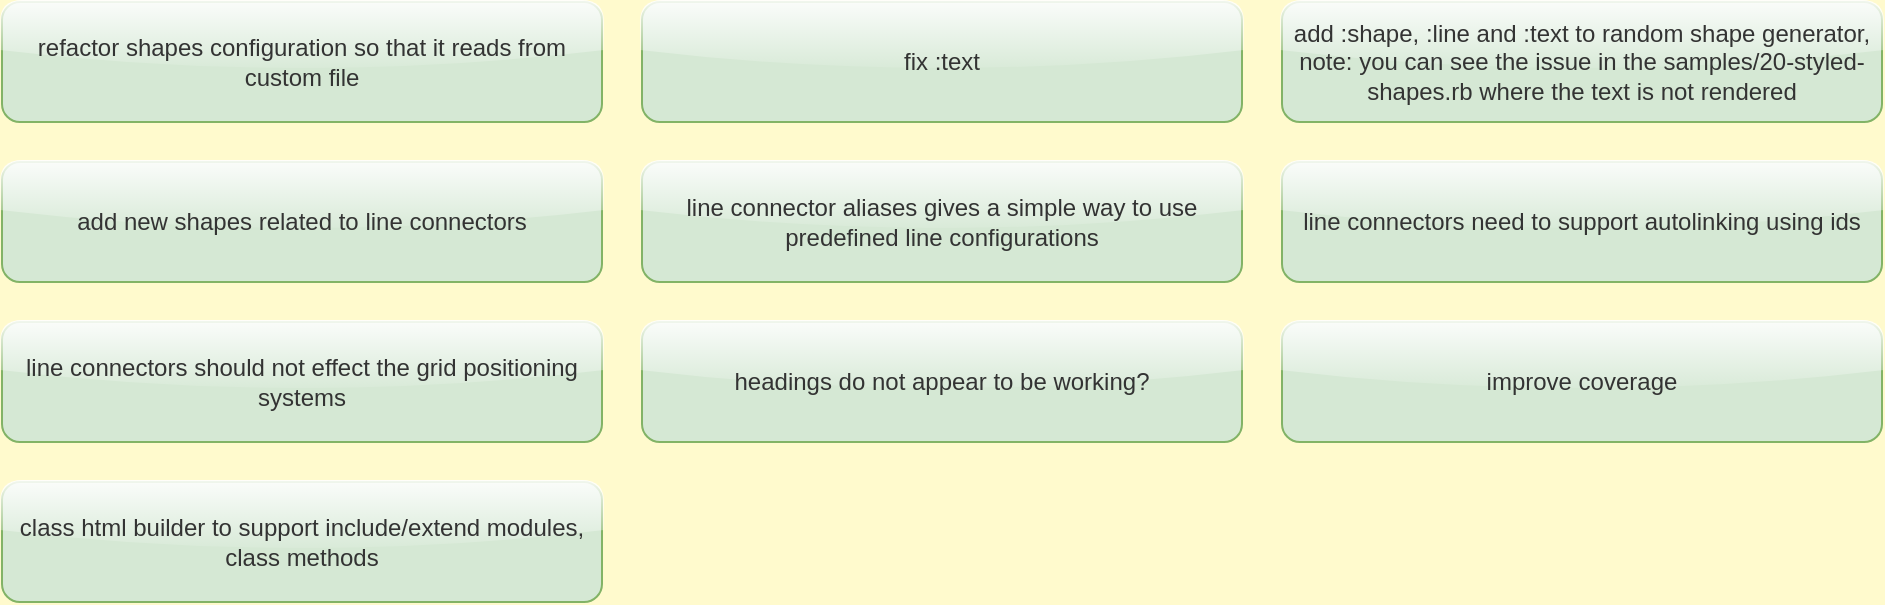 <mxfile>
  <diagram id="Ieq" name="In progress">
    <mxGraphModel dx="0" dy="0" background="#FFFACD" grid="0" gridSize="10" guides="1" tooltips="1" connect="1" arrows="1" fold="1" page="1" pageScale="1" pageWidth="1169" pageHeight="827" math="0" shadow="0">
      <root>
        <mxCell id="page_root_Ieq" parent="Ieq"/>
        <mxCell id="node_root_Ieq" parent="page_root_Ieq"/>
        <mxCell id="Ieq-3" value="refactor shapes configuration so that it reads from custom file" style="whiteSpace=wrap;html=1;rounded=1;glass=1;fillColor=#d5e8d4;strokeColor=#82b366;fontColor=#333333" vertex="1" parent="node_root_Ieq">
          <mxGeometry x="10" y="10" width="300" height="60" as="geometry"/>
        </mxCell>
        <mxCell id="Ieq-4" value="fix :text" style="whiteSpace=wrap;html=1;rounded=1;glass=1;fillColor=#d5e8d4;strokeColor=#82b366;fontColor=#333333" vertex="1" parent="node_root_Ieq">
          <mxGeometry x="330" y="10" width="300" height="60" as="geometry"/>
        </mxCell>
        <mxCell id="Ieq-5" value="add :shape, :line and :text to random shape generator, note: you can see the issue in the samples/20-styled-shapes.rb where the text is not rendered" style="whiteSpace=wrap;html=1;rounded=1;glass=1;fillColor=#d5e8d4;strokeColor=#82b366;fontColor=#333333" vertex="1" parent="node_root_Ieq">
          <mxGeometry x="650" y="10" width="300" height="60" as="geometry"/>
        </mxCell>
        <mxCell id="Ieq-6" value="add new shapes related to line connectors" style="whiteSpace=wrap;html=1;rounded=1;glass=1;fillColor=#d5e8d4;strokeColor=#82b366;fontColor=#333333" vertex="1" parent="node_root_Ieq">
          <mxGeometry x="10" y="90" width="300" height="60" as="geometry"/>
        </mxCell>
        <mxCell id="Ieq-7" value="line connector aliases gives a simple way to use predefined line configurations" style="whiteSpace=wrap;html=1;rounded=1;glass=1;fillColor=#d5e8d4;strokeColor=#82b366;fontColor=#333333" vertex="1" parent="node_root_Ieq">
          <mxGeometry x="330" y="90" width="300" height="60" as="geometry"/>
        </mxCell>
        <mxCell id="Ieq-8" value="line connectors need to support autolinking using ids" style="whiteSpace=wrap;html=1;rounded=1;glass=1;fillColor=#d5e8d4;strokeColor=#82b366;fontColor=#333333" vertex="1" parent="node_root_Ieq">
          <mxGeometry x="650" y="90" width="300" height="60" as="geometry"/>
        </mxCell>
        <mxCell id="Ieq-9" value="line connectors should not effect the grid positioning systems" style="whiteSpace=wrap;html=1;rounded=1;glass=1;fillColor=#d5e8d4;strokeColor=#82b366;fontColor=#333333" vertex="1" parent="node_root_Ieq">
          <mxGeometry x="10" y="170" width="300" height="60" as="geometry"/>
        </mxCell>
        <mxCell id="Ieq-10" value="headings do not appear to be working?" style="whiteSpace=wrap;html=1;rounded=1;glass=1;fillColor=#d5e8d4;strokeColor=#82b366;fontColor=#333333" vertex="1" parent="node_root_Ieq">
          <mxGeometry x="330" y="170" width="300" height="60" as="geometry"/>
        </mxCell>
        <mxCell id="Ieq-11" value="improve coverage" style="whiteSpace=wrap;html=1;rounded=1;glass=1;fillColor=#d5e8d4;strokeColor=#82b366;fontColor=#333333" vertex="1" parent="node_root_Ieq">
          <mxGeometry x="650" y="170" width="300" height="60" as="geometry"/>
        </mxCell>
        <mxCell id="Ieq-12" value="class html builder to support include/extend modules, class methods" style="whiteSpace=wrap;html=1;rounded=1;glass=1;fillColor=#d5e8d4;strokeColor=#82b366;fontColor=#333333" vertex="1" parent="node_root_Ieq">
          <mxGeometry x="10" y="250" width="300" height="60" as="geometry"/>
        </mxCell>
      </root>
    </mxGraphModel>
  </diagram>
  <diagram id="C4T" name="To Do">
    <mxGraphModel dx="0" dy="0" background="#FFFACD" grid="0" gridSize="10" guides="1" tooltips="1" connect="1" arrows="1" fold="1" page="1" pageScale="1" pageWidth="1169" pageHeight="827" math="0" shadow="0">
      <root>
        <mxCell id="page_root_C4T" parent="C4T"/>
        <mxCell id="node_root_C4T" parent="page_root_C4T"/>
        <mxCell id="C4T-2" value="refactor HTML builder to custom GEM or use existing ruby GEM" style="whiteSpace=wrap;html=1;rounded=1;glass=1;fillColor=#dae8fc;strokeColor=#6c8ebf;fontColor=#333333" vertex="1" parent="node_root_C4T">
          <mxGeometry x="10" y="10" width="300" height="60" as="geometry"/>
        </mxCell>
        <mxCell id="C4T-3" value="add page background to theme, use it whenever the theme is set at a diagram/page level" style="whiteSpace=wrap;html=1;rounded=1;glass=1;fillColor=#dae8fc;strokeColor=#6c8ebf;fontColor=#333333" vertex="1" parent="node_root_C4T">
          <mxGeometry x="330" y="10" width="300" height="60" as="geometry"/>
        </mxCell>
        <mxCell id="C4T-4" value="move DrawioDsl::Formatters::Factory::FORMATTERS to resource file" style="whiteSpace=wrap;html=1;rounded=1;glass=1;fillColor=#dae8fc;strokeColor=#6c8ebf;fontColor=#333333" vertex="1" parent="node_root_C4T">
          <mxGeometry x="650" y="10" width="300" height="60" as="geometry"/>
        </mxCell>
        <mxCell id="C4T-5" value="move DrawioDsl::Formatters::StyleBuilder::MAPPINGS to resource file" style="whiteSpace=wrap;html=1;rounded=1;glass=1;fillColor=#dae8fc;strokeColor=#6c8ebf;fontColor=#333333" vertex="1" parent="node_root_C4T">
          <mxGeometry x="10" y="90" width="300" height="60" as="geometry"/>
        </mxCell>
        <mxCell id="C4T-6" value="settings style attributes need to de-duplicate, might be best to utilize the new StyleBuilder class" style="whiteSpace=wrap;html=1;rounded=1;glass=1;fillColor=#dae8fc;strokeColor=#6c8ebf;fontColor=#333333" vertex="1" parent="node_root_C4T">
          <mxGeometry x="330" y="90" width="300" height="60" as="geometry"/>
        </mxCell>
        <mxCell id="C4T-7" value="write SVG directly into other projects" style="whiteSpace=wrap;html=1;rounded=1;glass=1;fillColor=#dae8fc;strokeColor=#6c8ebf;fontColor=#333333" vertex="1" parent="node_root_C4T">
          <mxGeometry x="650" y="90" width="300" height="60" as="geometry"/>
        </mxCell>
        <mxCell id="C4T-8" value="Nodes need to support child nodes" style="whiteSpace=wrap;html=1;rounded=1;glass=1;fillColor=#dae8fc;strokeColor=#6c8ebf;fontColor=#333333" vertex="1" parent="node_root_C4T">
          <mxGeometry x="10" y="170" width="300" height="60" as="geometry"/>
        </mxCell>
        <mxCell id="C4T-9" value="Grid layout does not position itself in relation to the last element" style="whiteSpace=wrap;html=1;rounded=1;glass=1;fillColor=#dae8fc;strokeColor=#6c8ebf;fontColor=#333333" vertex="1" parent="node_root_C4T">
          <mxGeometry x="330" y="170" width="300" height="60" as="geometry"/>
        </mxCell>
        <mxCell id="C4T-10" value="Dynamic sized shapes that expand to the size of their text" style="whiteSpace=wrap;html=1;rounded=1;glass=1;fillColor=#dae8fc;strokeColor=#6c8ebf;fontColor=#333333" vertex="1" parent="node_root_C4T">
          <mxGeometry x="650" y="170" width="300" height="60" as="geometry"/>
        </mxCell>
        <mxCell id="C4T-11" value="Control of text padding left, right, top and bottom" style="whiteSpace=wrap;html=1;rounded=1;glass=1;fillColor=#dae8fc;strokeColor=#6c8ebf;fontColor=#333333" vertex="1" parent="node_root_C4T">
          <mxGeometry x="10" y="250" width="300" height="60" as="geometry"/>
        </mxCell>
        <mxCell id="C4T-12" value="Improve the theme control over text-only shapes" style="whiteSpace=wrap;html=1;rounded=1;glass=1;fillColor=#dae8fc;strokeColor=#6c8ebf;fontColor=#333333" vertex="1" parent="node_root_C4T">
          <mxGeometry x="330" y="250" width="300" height="60" as="geometry"/>
        </mxCell>
        <mxCell id="C4T-13" value="x,y settings do not work for shapes within a grid layout" style="whiteSpace=wrap;html=1;rounded=1;glass=1;fillColor=#dae8fc;strokeColor=#6c8ebf;fontColor=#333333" vertex="1" parent="node_root_C4T">
          <mxGeometry x="650" y="250" width="300" height="60" as="geometry"/>
        </mxCell>
        <mxCell id="C4T-14" value="page layout so that you drop elements on and they are positioned correctly, e.g centered, left, right, etc, maybe a grid layout with a wrap of 1 and a width of the page is sufficient" style="whiteSpace=wrap;html=1;rounded=1;glass=1;fillColor=#dae8fc;strokeColor=#6c8ebf;fontColor=#333333" vertex="1" parent="node_root_C4T">
          <mxGeometry x="10" y="330" width="300" height="60" as="geometry"/>
        </mxCell>
      </root>
    </mxGraphModel>
  </diagram>
  <diagram id="KIw" name="Done">
    <mxGraphModel dx="0" dy="0" background="#FFFACD" grid="0" gridSize="10" guides="1" tooltips="1" connect="1" arrows="1" fold="1" page="1" pageScale="1" pageWidth="1169" pageHeight="827" math="0" shadow="0">
      <root>
        <mxCell id="page_root_KIw" parent="KIw"/>
        <mxCell id="node_root_KIw" parent="page_root_KIw"/>
        <mxCell id="KIw-2" value="configuration for lines" style="whiteSpace=wrap;html=1;rounded=1;glass=1;fillColor=#f8cecc;strokeColor=#b85450;fontColor=#333333" vertex="1" parent="node_root_KIw">
          <mxGeometry x="10" y="10" width="300" height="60" as="geometry"/>
        </mxCell>
        <mxCell id="KIw-3" value="configuration for text" style="whiteSpace=wrap;html=1;rounded=1;glass=1;fillColor=#f8cecc;strokeColor=#b85450;fontColor=#333333" vertex="1" parent="node_root_KIw">
          <mxGeometry x="330" y="10" width="300" height="60" as="geometry"/>
        </mxCell>
        <mxCell id="KIw-4" value="configuration for elements" style="whiteSpace=wrap;html=1;rounded=1;glass=1;fillColor=#f8cecc;strokeColor=#b85450;fontColor=#333333" vertex="1" parent="node_root_KIw">
          <mxGeometry x="650" y="10" width="300" height="60" as="geometry"/>
        </mxCell>
        <mxCell id="KIw-5" value="configuration for line strokes" style="whiteSpace=wrap;html=1;rounded=1;glass=1;fillColor=#f8cecc;strokeColor=#b85450;fontColor=#333333" vertex="1" parent="node_root_KIw">
          <mxGeometry x="10" y="90" width="300" height="60" as="geometry"/>
        </mxCell>
        <mxCell id="KIw-6" value="configuration for connector compass direction" style="whiteSpace=wrap;html=1;rounded=1;glass=1;fillColor=#f8cecc;strokeColor=#b85450;fontColor=#333333" vertex="1" parent="node_root_KIw">
          <mxGeometry x="330" y="90" width="300" height="60" as="geometry"/>
        </mxCell>
        <mxCell id="KIw-7" value="configuration for connector design" style="whiteSpace=wrap;html=1;rounded=1;glass=1;fillColor=#f8cecc;strokeColor=#b85450;fontColor=#333333" vertex="1" parent="node_root_KIw">
          <mxGeometry x="650" y="90" width="300" height="60" as="geometry"/>
        </mxCell>
        <mxCell id="KIw-8" value="configuration for connector arrows" style="whiteSpace=wrap;html=1;rounded=1;glass=1;fillColor=#f8cecc;strokeColor=#b85450;fontColor=#333333" vertex="1" parent="node_root_KIw">
          <mxGeometry x="10" y="170" width="300" height="60" as="geometry"/>
        </mxCell>
        <mxCell id="KIw-9" value="configuration for connector waypoints" style="whiteSpace=wrap;html=1;rounded=1;glass=1;fillColor=#f8cecc;strokeColor=#b85450;fontColor=#333333" vertex="1" parent="node_root_KIw">
          <mxGeometry x="330" y="170" width="300" height="60" as="geometry"/>
        </mxCell>
        <mxCell id="KIw-10" value="export_json will output a diagram in machine readable format" style="whiteSpace=wrap;html=1;rounded=1;glass=1;fillColor=#f8cecc;strokeColor=#b85450;fontColor=#333333" vertex="1" parent="node_root_KIw">
          <mxGeometry x="650" y="170" width="300" height="60" as="geometry"/>
        </mxCell>
        <mxCell id="KIw-11" value="class html formatter to support regular html nodes such as p, h1.. ul, li that are found on the builder" style="whiteSpace=wrap;html=1;rounded=1;glass=1;fillColor=#f8cecc;strokeColor=#b85450;fontColor=#333333" vertex="1" parent="node_root_KIw">
          <mxGeometry x="10" y="250" width="300" height="60" as="geometry"/>
        </mxCell>
        <mxCell id="KIw-12" value="group box, like a regular box but with a top aligned h1 style title" style="whiteSpace=wrap;html=1;rounded=1;glass=1;fillColor=#f8cecc;strokeColor=#b85450;fontColor=#333333" vertex="1" parent="node_root_KIw">
          <mxGeometry x="330" y="250" width="300" height="60" as="geometry"/>
        </mxCell>
        <mxCell id="KIw-13" value="build a domain (class) diagram" style="whiteSpace=wrap;html=1;rounded=1;glass=1;fillColor=#f8cecc;strokeColor=#b85450;fontColor=#333333" vertex="1" parent="node_root_KIw">
          <mxGeometry x="650" y="250" width="300" height="60" as="geometry"/>
        </mxCell>
        <mxCell id="KIw-14" value="build configuration for line strokes %i[dashed dotted dashdot dashdotdot dotdotdot longdash)" style="whiteSpace=wrap;html=1;rounded=1;glass=1;fillColor=#f8cecc;strokeColor=#b85450;fontColor=#333333" vertex="1" parent="node_root_KIw">
          <mxGeometry x="10" y="330" width="300" height="60" as="geometry"/>
        </mxCell>
        <mxCell id="KIw-15" value="build configuration for line compass %i[n ne e se s sw w nw]" style="whiteSpace=wrap;html=1;rounded=1;glass=1;fillColor=#f8cecc;strokeColor=#b85450;fontColor=#333333" vertex="1" parent="node_root_KIw">
          <mxGeometry x="330" y="330" width="300" height="60" as="geometry"/>
        </mxCell>
        <mxCell id="KIw-16" value="build configuration for line shape %i[style1 style2 style3 style4]" style="whiteSpace=wrap;html=1;rounded=1;glass=1;fillColor=#f8cecc;strokeColor=#b85450;fontColor=#333333" vertex="1" parent="node_root_KIw">
          <mxGeometry x="650" y="330" width="300" height="60" as="geometry"/>
        </mxCell>
        <mxCell id="KIw-17" value="build configuration for arrows %i[straight triangle diamond circle cross short default none plain skewed_dash concave er_many er_one er_one_optional er_one_mandatory er_many_optional er_many_mandatory]" style="whiteSpace=wrap;html=1;rounded=1;glass=1;fillColor=#f8cecc;strokeColor=#b85450;fontColor=#333333" vertex="1" parent="node_root_KIw">
          <mxGeometry x="10" y="410" width="300" height="60" as="geometry"/>
        </mxCell>
        <mxCell id="KIw-18" value="refactor the shape-&gt;text_only (boolean) to category (symbol)" style="whiteSpace=wrap;html=1;rounded=1;glass=1;fillColor=#f8cecc;strokeColor=#b85450;fontColor=#333333" vertex="1" parent="node_root_KIw">
          <mxGeometry x="330" y="410" width="300" height="60" as="geometry"/>
        </mxCell>
        <mxCell id="KIw-19" value="ensure that ids are working as expected" style="whiteSpace=wrap;html=1;rounded=1;glass=1;fillColor=#f8cecc;strokeColor=#b85450;fontColor=#333333" vertex="1" parent="node_root_KIw">
          <mxGeometry x="650" y="410" width="300" height="60" as="geometry"/>
        </mxCell>
        <mxCell id="KIw-20" value="alter the initial parameter of all shapes so that it can be an ID, without named attribute" style="whiteSpace=wrap;html=1;rounded=1;glass=1;fillColor=#f8cecc;strokeColor=#b85450;fontColor=#333333" vertex="1" parent="node_root_KIw">
          <mxGeometry x="10" y="490" width="300" height="60" as="geometry"/>
        </mxCell>
        <mxCell id="KIw-21" value="move project-plan files" style="whiteSpace=wrap;html=1;rounded=1;glass=1;fillColor=#f8cecc;strokeColor=#b85450;fontColor=#333333" vertex="1" parent="node_root_KIw">
          <mxGeometry x="330" y="490" width="300" height="60" as="geometry"/>
        </mxCell>
        <mxCell id="KIw-22" value="alter configure_shape so it sets the default shape key and use that for selecting the default HTML formatter" style="whiteSpace=wrap;html=1;rounded=1;glass=1;fillColor=#f8cecc;strokeColor=#b85450;fontColor=#333333" vertex="1" parent="node_root_KIw">
          <mxGeometry x="650" y="490" width="300" height="60" as="geometry"/>
        </mxCell>
        <mxCell id="KIw-23" value="add todo shape to simplify project plan drawing" style="whiteSpace=wrap;html=1;rounded=1;glass=1;fillColor=#f8cecc;strokeColor=#b85450;fontColor=#333333" vertex="1" parent="node_root_KIw">
          <mxGeometry x="10" y="570" width="300" height="60" as="geometry"/>
        </mxCell>
        <mxCell id="KIw-24" value="introduce .value property to shape and let it use either formatted HTML or plain text title" style="whiteSpace=wrap;html=1;rounded=1;glass=1;fillColor=#f8cecc;strokeColor=#b85450;fontColor=#333333" vertex="1" parent="node_root_KIw">
          <mxGeometry x="330" y="570" width="300" height="60" as="geometry"/>
        </mxCell>
        <mxCell id="KIw-25" value="formatter DSL that can render HTML directly into the value property" style="whiteSpace=wrap;html=1;rounded=1;glass=1;fillColor=#f8cecc;strokeColor=#b85450;fontColor=#333333" vertex="1" parent="node_root_KIw">
          <mxGeometry x="650" y="570" width="300" height="60" as="geometry"/>
        </mxCell>
        <mxCell id="KIw-26" value="formatter DSL for class and interface generation" style="whiteSpace=wrap;html=1;rounded=1;glass=1;fillColor=#f8cecc;strokeColor=#b85450;fontColor=#333333" vertex="1" parent="node_root_KIw">
          <mxGeometry x="10" y="650" width="300" height="60" as="geometry"/>
        </mxCell>
        <mxCell id="KIw-27" value="generate extension based graphics based on drawio extensions.js" style="whiteSpace=wrap;html=1;rounded=1;glass=1;fillColor=#f8cecc;strokeColor=#b85450;fontColor=#333333" vertex="1" parent="node_root_KIw">
          <mxGeometry x="330" y="650" width="300" height="60" as="geometry"/>
        </mxCell>
        <mxCell id="KIw-28" value="active? flag on page defaulting to true. set to false to exclude page from diagram." style="whiteSpace=wrap;html=1;rounded=1;glass=1;fillColor=#f8cecc;strokeColor=#b85450;fontColor=#333333" vertex="1" parent="node_root_KIw">
          <mxGeometry x="650" y="650" width="300" height="60" as="geometry"/>
        </mxCell>
        <mxCell id="KIw-29" value="first level child nodes need to hang of node 1" style="whiteSpace=wrap;html=1;rounded=1;glass=1;fillColor=#f8cecc;strokeColor=#b85450;fontColor=#333333" vertex="1" parent="node_root_KIw">
          <mxGeometry x="10" y="730" width="300" height="60" as="geometry"/>
        </mxCell>
        <mxCell id="KIw-30" value="node has child nodes and add_node will set a nodes parent" style="whiteSpace=wrap;html=1;rounded=1;glass=1;fillColor=#f8cecc;strokeColor=#b85450;fontColor=#333333" vertex="1" parent="node_root_KIw">
          <mxGeometry x="330" y="730" width="300" height="60" as="geometry"/>
        </mxCell>
        <mxCell id="KIw-31" value="nodes can belong to a parent node, the top level node responds with truthy to root?" style="whiteSpace=wrap;html=1;rounded=1;glass=1;fillColor=#f8cecc;strokeColor=#b85450;fontColor=#333333" vertex="1" parent="node_root_KIw">
          <mxGeometry x="650" y="730" width="300" height="60" as="geometry"/>
        </mxCell>
        <mxCell id="KIw-32" value="add sample diagram for the github readme file" style="whiteSpace=wrap;html=1;rounded=1;glass=1;fillColor=#f8cecc;strokeColor=#b85450;fontColor=#333333" vertex="1" parent="node_root_KIw">
          <mxGeometry x="10" y="810" width="300" height="60" as="geometry"/>
        </mxCell>
        <mxCell id="KIw-33" value="write samples into docs folder and display in readme" style="whiteSpace=wrap;html=1;rounded=1;glass=1;fillColor=#f8cecc;strokeColor=#b85450;fontColor=#333333" vertex="1" parent="node_root_KIw">
          <mxGeometry x="330" y="810" width="300" height="60" as="geometry"/>
        </mxCell>
        <mxCell id="KIw-34" value="add export as .PNG, needs to take a page number as the PNG will not support multiple pages" style="whiteSpace=wrap;html=1;rounded=1;glass=1;fillColor=#f8cecc;strokeColor=#b85450;fontColor=#333333" vertex="1" parent="node_root_KIw">
          <mxGeometry x="650" y="810" width="300" height="60" as="geometry"/>
        </mxCell>
        <mxCell id="KIw-35" value="add export as .SVG, needs to take a page number as the SVG will not support multiple pages" style="whiteSpace=wrap;html=1;rounded=1;glass=1;fillColor=#f8cecc;strokeColor=#b85450;fontColor=#333333" vertex="1" parent="node_root_KIw">
          <mxGeometry x="10" y="890" width="300" height="60" as="geometry"/>
        </mxCell>
        <mxCell id="KIw-36" value="add save as .drawio" style="whiteSpace=wrap;html=1;rounded=1;glass=1;fillColor=#f8cecc;strokeColor=#b85450;fontColor=#333333" vertex="1" parent="node_root_KIw">
          <mxGeometry x="330" y="890" width="300" height="60" as="geometry"/>
        </mxCell>
      </root>
    </mxGraphModel>
  </diagram>
</mxfile>